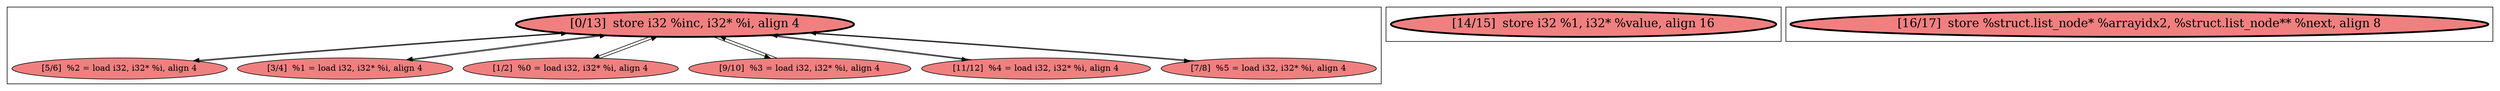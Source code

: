 
digraph G {



node275->node277 [ ]
node276->node275 [ ]
node277->node275 [ ]
node275->node274 [ ]
node275->node279 [ ]
node274->node275 [ ]
node275->node273 [ ]
node275->node278 [ ]
node275->node276 [ ]
node278->node275 [ ]
node273->node275 [ ]
node279->node275 [ ]


subgraph cluster2 {


node281 [penwidth=3.0,fontsize=20,fillcolor=lightcoral,label="[14/15]  store i32 %1, i32* %value, align 16",shape=ellipse,style=filled ]



}

subgraph cluster0 {


node274 [fillcolor=lightcoral,label="[1/2]  %0 = load i32, i32* %i, align 4",shape=ellipse,style=filled ]
node273 [fillcolor=lightcoral,label="[11/12]  %4 = load i32, i32* %i, align 4",shape=ellipse,style=filled ]
node279 [fillcolor=lightcoral,label="[9/10]  %3 = load i32, i32* %i, align 4",shape=ellipse,style=filled ]
node275 [penwidth=3.0,fontsize=20,fillcolor=lightcoral,label="[0/13]  store i32 %inc, i32* %i, align 4",shape=ellipse,style=filled ]
node277 [fillcolor=lightcoral,label="[5/6]  %2 = load i32, i32* %i, align 4",shape=ellipse,style=filled ]
node276 [fillcolor=lightcoral,label="[3/4]  %1 = load i32, i32* %i, align 4",shape=ellipse,style=filled ]
node278 [fillcolor=lightcoral,label="[7/8]  %5 = load i32, i32* %i, align 4",shape=ellipse,style=filled ]



}

subgraph cluster1 {


node280 [penwidth=3.0,fontsize=20,fillcolor=lightcoral,label="[16/17]  store %struct.list_node* %arrayidx2, %struct.list_node** %next, align 8",shape=ellipse,style=filled ]



}

}
